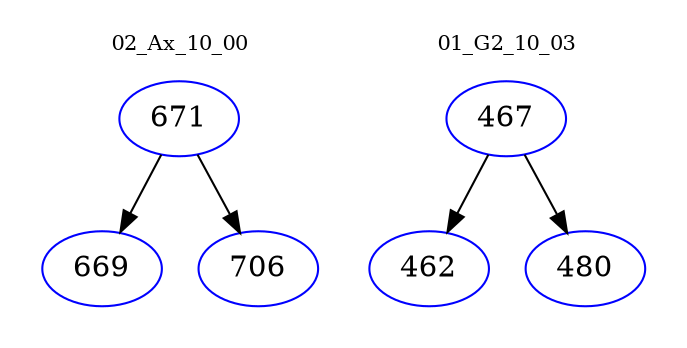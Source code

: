 digraph{
subgraph cluster_0 {
color = white
label = "02_Ax_10_00";
fontsize=10;
T0_671 [label="671", color="blue"]
T0_671 -> T0_669 [color="black"]
T0_669 [label="669", color="blue"]
T0_671 -> T0_706 [color="black"]
T0_706 [label="706", color="blue"]
}
subgraph cluster_1 {
color = white
label = "01_G2_10_03";
fontsize=10;
T1_467 [label="467", color="blue"]
T1_467 -> T1_462 [color="black"]
T1_462 [label="462", color="blue"]
T1_467 -> T1_480 [color="black"]
T1_480 [label="480", color="blue"]
}
}
